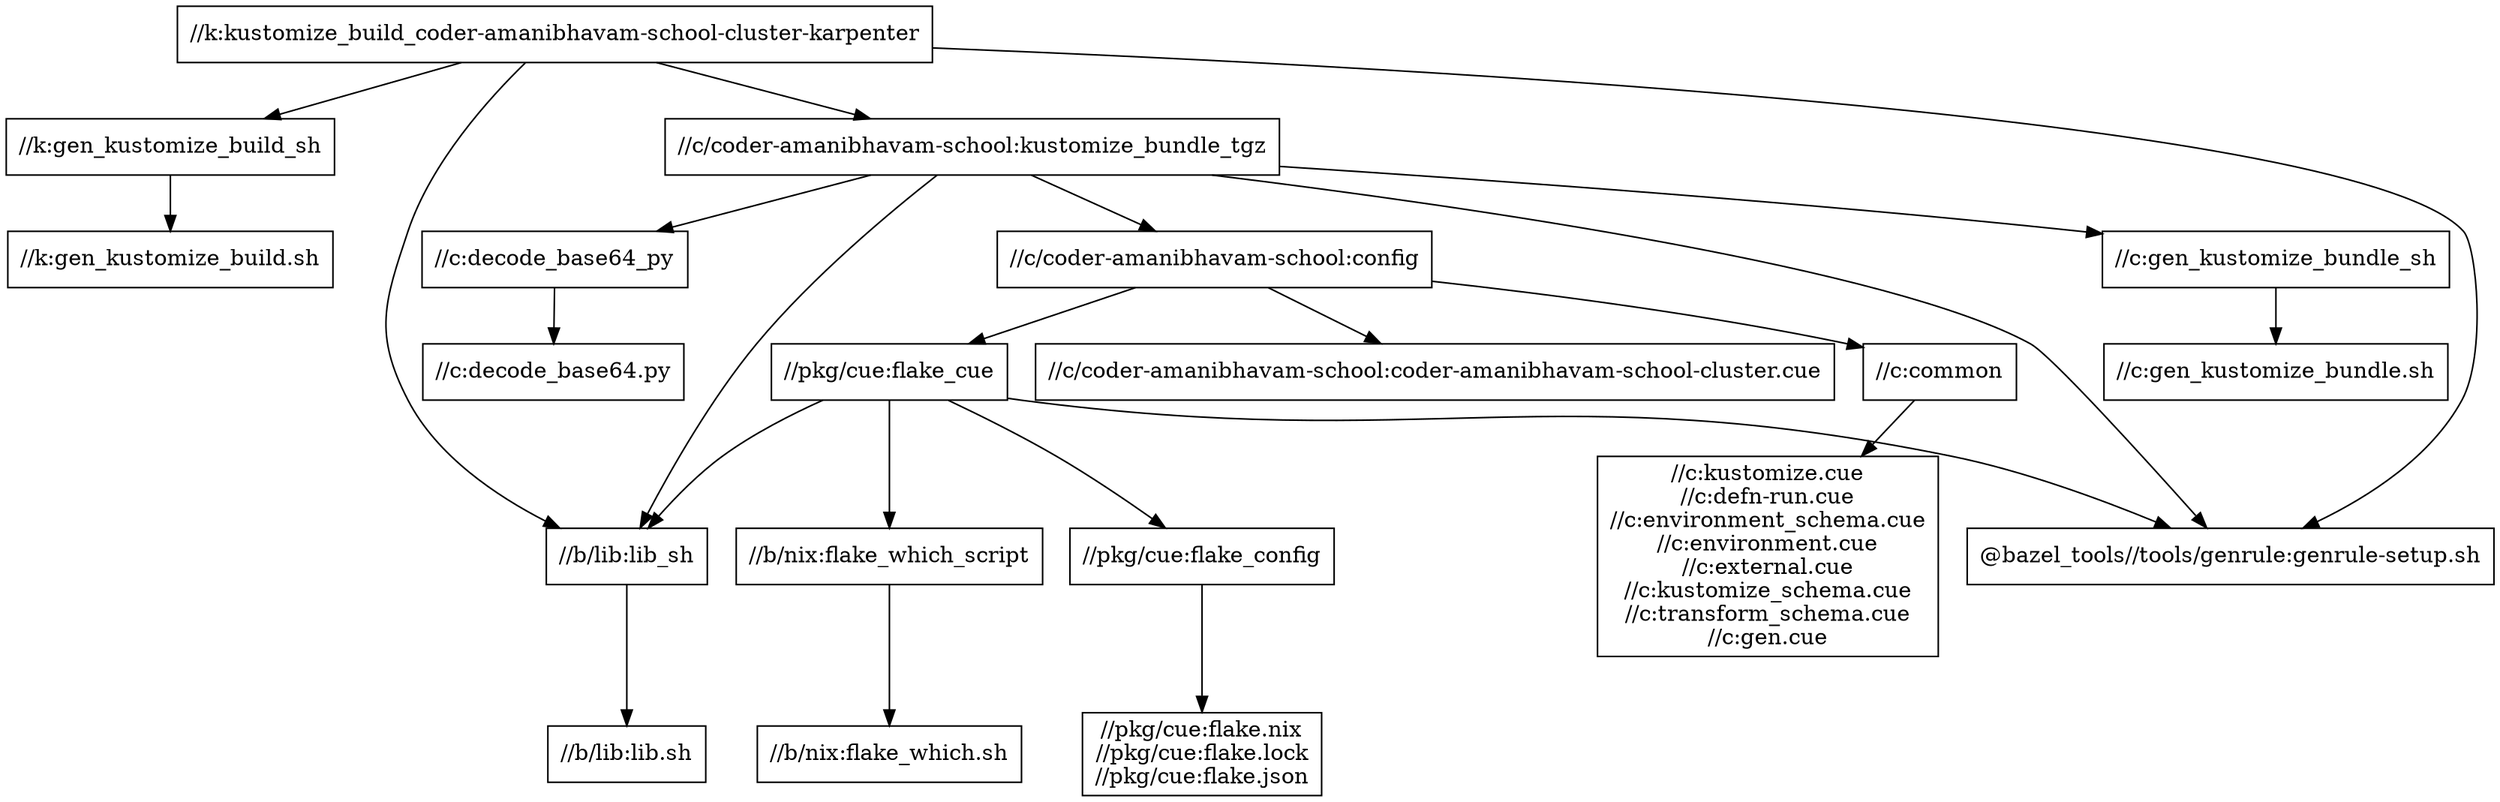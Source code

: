 digraph mygraph {
  node [shape=box];
  "//k:kustomize_build_coder-amanibhavam-school-cluster-karpenter"
  "//k:kustomize_build_coder-amanibhavam-school-cluster-karpenter" -> "//k:gen_kustomize_build_sh"
  "//k:kustomize_build_coder-amanibhavam-school-cluster-karpenter" -> "//c/coder-amanibhavam-school:kustomize_bundle_tgz"
  "//k:kustomize_build_coder-amanibhavam-school-cluster-karpenter" -> "@bazel_tools//tools/genrule:genrule-setup.sh"
  "//k:kustomize_build_coder-amanibhavam-school-cluster-karpenter" -> "//b/lib:lib_sh"
  "//c/coder-amanibhavam-school:kustomize_bundle_tgz"
  "//c/coder-amanibhavam-school:kustomize_bundle_tgz" -> "//c/coder-amanibhavam-school:config"
  "//c/coder-amanibhavam-school:kustomize_bundle_tgz" -> "@bazel_tools//tools/genrule:genrule-setup.sh"
  "//c/coder-amanibhavam-school:kustomize_bundle_tgz" -> "//c:gen_kustomize_bundle_sh"
  "//c/coder-amanibhavam-school:kustomize_bundle_tgz" -> "//c:decode_base64_py"
  "//c/coder-amanibhavam-school:kustomize_bundle_tgz" -> "//b/lib:lib_sh"
  "//c:decode_base64_py"
  "//c:decode_base64_py" -> "//c:decode_base64.py"
  "//c:decode_base64.py"
  "//c:gen_kustomize_bundle_sh"
  "//c:gen_kustomize_bundle_sh" -> "//c:gen_kustomize_bundle.sh"
  "//c:gen_kustomize_bundle.sh"
  "//c/coder-amanibhavam-school:config"
  "//c/coder-amanibhavam-school:config" -> "//pkg/cue:flake_cue"
  "//c/coder-amanibhavam-school:config" -> "//c/coder-amanibhavam-school:coder-amanibhavam-school-cluster.cue"
  "//c/coder-amanibhavam-school:config" -> "//c:common"
  "//c:common"
  "//c:common" -> "//c:kustomize.cue\n//c:defn-run.cue\n//c:environment_schema.cue\n//c:environment.cue\n//c:external.cue\n//c:kustomize_schema.cue\n//c:transform_schema.cue\n//c:gen.cue"
  "//c:kustomize.cue\n//c:defn-run.cue\n//c:environment_schema.cue\n//c:environment.cue\n//c:external.cue\n//c:kustomize_schema.cue\n//c:transform_schema.cue\n//c:gen.cue"
  "//c/coder-amanibhavam-school:coder-amanibhavam-school-cluster.cue"
  "//pkg/cue:flake_cue"
  "//pkg/cue:flake_cue" -> "//pkg/cue:flake_config"
  "//pkg/cue:flake_cue" -> "@bazel_tools//tools/genrule:genrule-setup.sh"
  "//pkg/cue:flake_cue" -> "//b/lib:lib_sh"
  "//pkg/cue:flake_cue" -> "//b/nix:flake_which_script"
  "//b/nix:flake_which_script"
  "//b/nix:flake_which_script" -> "//b/nix:flake_which.sh"
  "//b/nix:flake_which.sh"
  "//b/lib:lib_sh"
  "//b/lib:lib_sh" -> "//b/lib:lib.sh"
  "//b/lib:lib.sh"
  "@bazel_tools//tools/genrule:genrule-setup.sh"
  "//pkg/cue:flake_config"
  "//pkg/cue:flake_config" -> "//pkg/cue:flake.nix\n//pkg/cue:flake.lock\n//pkg/cue:flake.json"
  "//pkg/cue:flake.nix\n//pkg/cue:flake.lock\n//pkg/cue:flake.json"
  "//k:gen_kustomize_build_sh"
  "//k:gen_kustomize_build_sh" -> "//k:gen_kustomize_build.sh"
  "//k:gen_kustomize_build.sh"
}
